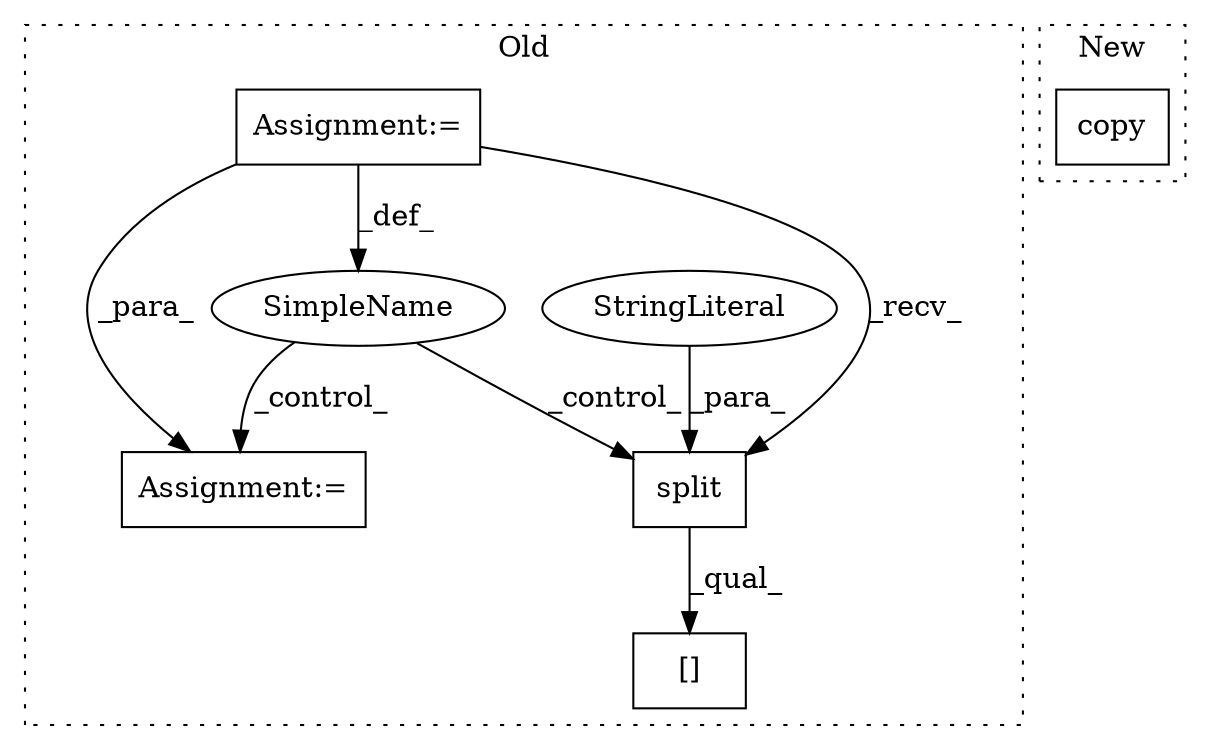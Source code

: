 digraph G {
subgraph cluster0 {
1 [label="split" a="32" s="809,818" l="6,1" shape="box"];
3 [label="[]" a="2" s="786,821" l="34,1" shape="box"];
4 [label="StringLiteral" a="45" s="815" l="3" shape="ellipse"];
5 [label="Assignment:=" a="7" s="629,766" l="53,2" shape="box"];
6 [label="Assignment:=" a="7" s="838" l="1" shape="box"];
7 [label="SimpleName" a="42" s="689" l="4" shape="ellipse"];
label = "Old";
style="dotted";
}
subgraph cluster1 {
2 [label="copy" a="32" s="922,930" l="5,1" shape="box"];
label = "New";
style="dotted";
}
1 -> 3 [label="_qual_"];
4 -> 1 [label="_para_"];
5 -> 6 [label="_para_"];
5 -> 1 [label="_recv_"];
5 -> 7 [label="_def_"];
7 -> 1 [label="_control_"];
7 -> 6 [label="_control_"];
}